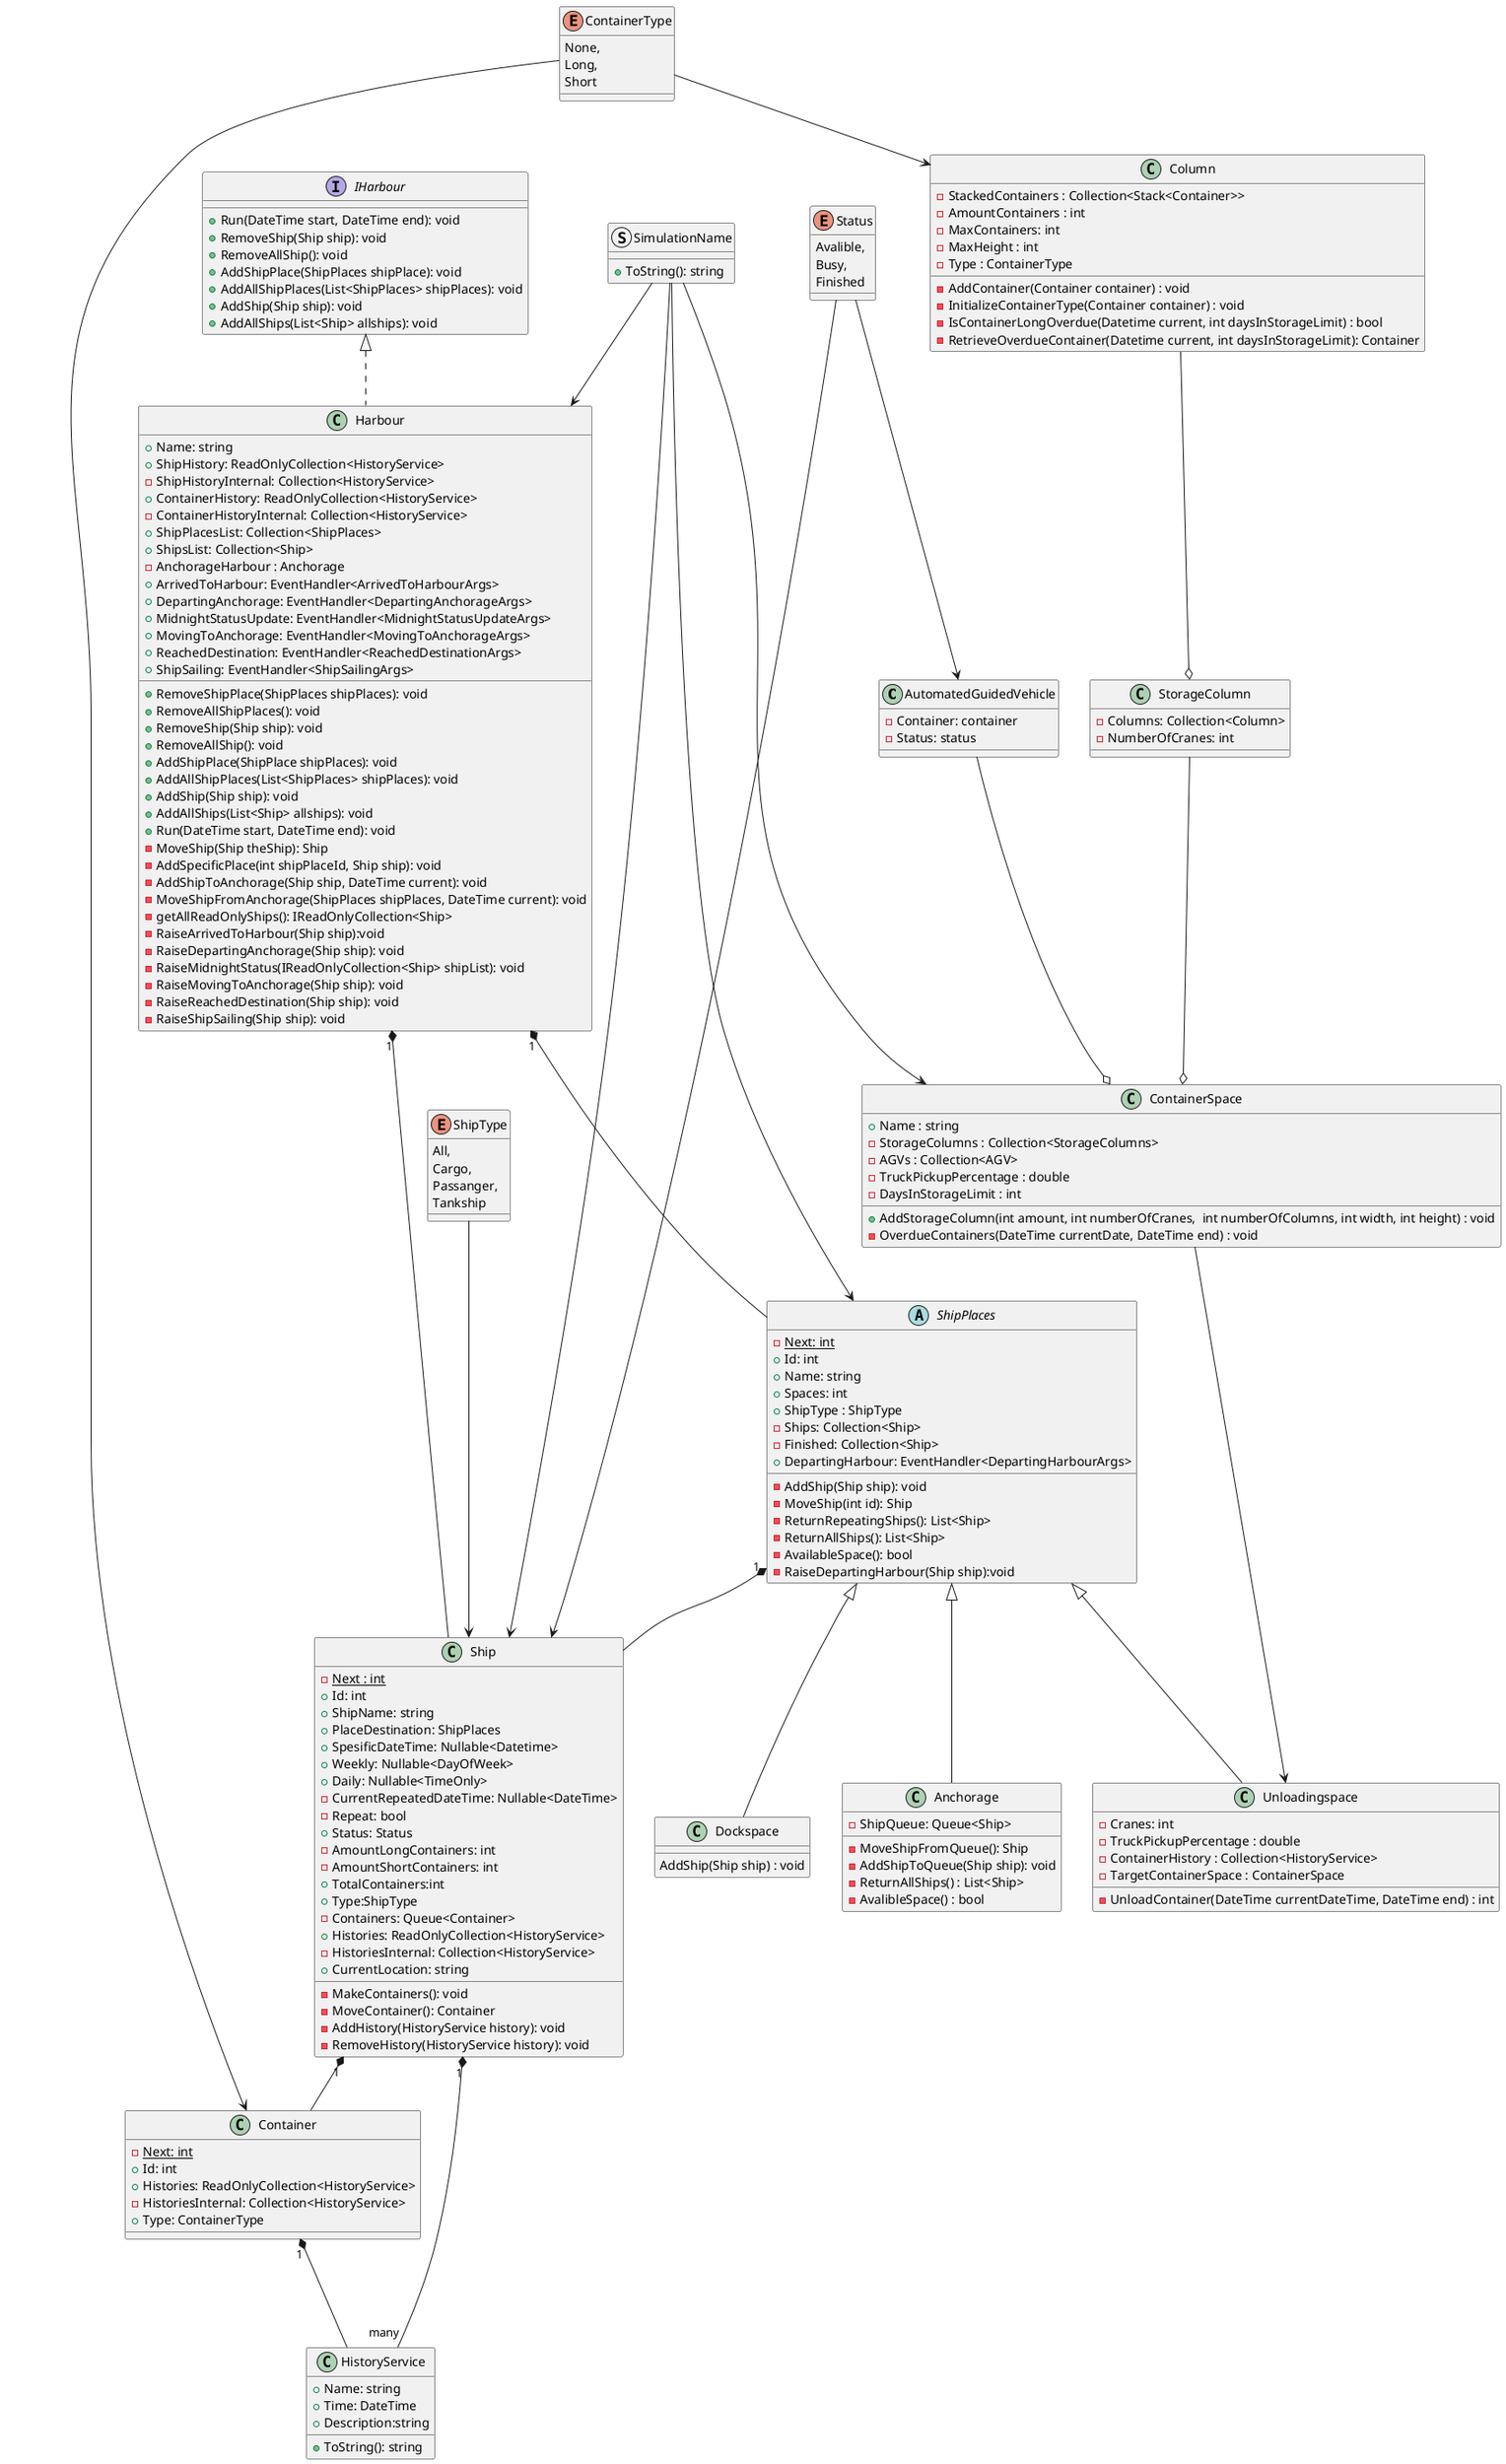 @startuml

class AutomatedGuidedVehicle {
    -Container: container
    -Status: status
}
class Anchorage extends ShipPlaces {
    -ShipQueue: Queue<Ship>
    -MoveShipFromQueue(): Ship
    -AddShipToQueue(Ship ship): void
    -ReturnAllShips() : List<Ship>
    -AvalibleSpace() : bool
}
class Column{
    -StackedContainers : Collection<Stack<Container>>
    -AmountContainers : int
    -MaxContainers: int
    -MaxHeight : int
    -Type : ContainerType

    -AddContainer(Container container) : void
    -InitializeContainerType(Container container) : void
    -IsContainerLongOverdue(Datetime current, int daysInStorageLimit) : bool
    -RetrieveOverdueContainer(Datetime current, int daysInStorageLimit): Container
}
class ContainerSpace {
    +Name : string
    -StorageColumns : Collection<StorageColumns>
    -AGVs : Collection<AGV>
    -TruckPickupPercentage : double
    -DaysInStorageLimit : int

    +AddStorageColumn(int amount, int numberOfCranes,  int numberOfColumns, int width, int height) : void
    -OverdueContainers(DateTime currentDate, DateTime end) : void
}
class Dockspace extends ShipPlaces {
    AddShip(Ship ship) : void
}
abstract class ShipPlaces {
    {static} -Next: int
    +Id: int
    +Name: string
    +Spaces: int
    +ShipType : ShipType
    -Ships: Collection<Ship>
    -Finished: Collection<Ship>
    +DepartingHarbour: EventHandler<DepartingHarbourArgs>

    -AddShip(Ship ship): void
    -MoveShip(int id): Ship
    -ReturnRepeatingShips(): List<Ship>
    -ReturnAllShips(): List<Ship>
    -AvailableSpace(): bool
    -RaiseDepartingHarbour(Ship ship):void
}

class StorageColumn{
    -Columns: Collection<Column>
    -NumberOfCranes: int
}
class Unloadingspace extends ShipPlaces {
    -Cranes: int
    -TruckPickupPercentage : double
    -ContainerHistory : Collection<HistoryService>
    -TargetContainerSpace : ContainerSpace

    -UnloadContainer(DateTime currentDateTime, DateTime end) : int
}
class Container {
    {static} - Next: int
    +Id: int
    +Histories: ReadOnlyCollection<HistoryService>
    -HistoriesInternal: Collection<HistoryService>
    +Type: ContainerType
}
class HistoryService {
    +Name: string
    +Time: DateTime
    +Description:string

    +ToString(): string
}

class Ship {
    {static} -Next : int
    +Id: int
    +ShipName: string
    +PlaceDestination: ShipPlaces
    +SpesificDateTime: Nullable<Datetime>
    +Weekly: Nullable<DayOfWeek>
    +Daily: Nullable<TimeOnly>
    -CurrentRepeatedDateTime: Nullable<DateTime>
    -Repeat: bool
    +Status: Status
    -AmountLongContainers: int
    -AmountShortContainers: int
    +TotalContainers:int
    +Type:ShipType
    -Containers: Queue<Container>
    +Histories: ReadOnlyCollection<HistoryService>
    -HistoriesInternal: Collection<HistoryService>
    +CurrentLocation: string

    -MakeContainers(): void
    -MoveContainer(): Container
    -AddHistory(HistoryService history): void
    -RemoveHistory(HistoryService history): void
}

class Harbour implements IHarbour {
    +Name: string
    +ShipHistory: ReadOnlyCollection<HistoryService>
    -ShipHistoryInternal: Collection<HistoryService>
    +ContainerHistory: ReadOnlyCollection<HistoryService>
    -ContainerHistoryInternal: Collection<HistoryService>
    +ShipPlacesList: Collection<ShipPlaces>
    +ShipsList: Collection<Ship>
    -AnchorageHarbour : Anchorage
    +ArrivedToHarbour: EventHandler<ArrivedToHarbourArgs>
    +DepartingAnchorage: EventHandler<DepartingAnchorageArgs>
    +MidnightStatusUpdate: EventHandler<MidnightStatusUpdateArgs>
    +MovingToAnchorage: EventHandler<MovingToAnchorageArgs>
    +ReachedDestination: EventHandler<ReachedDestinationArgs>
    +ShipSailing: EventHandler<ShipSailingArgs>

    +RemoveShipPlace(ShipPlaces shipPlaces): void
    +RemoveAllShipPlaces(): void
    +RemoveShip(Ship ship): void
    +RemoveAllShip(): void
    +AddShipPlace(ShipPlace shipPlaces): void
    +AddAllShipPlaces(List<ShipPlaces> shipPlaces): void
    +AddShip(Ship ship): void
    +AddAllShips(List<Ship> allships): void
    +Run(DateTime start, DateTime end): void
    -MoveShip(Ship theShip): Ship
    -AddSpecificPlace(int shipPlaceId, Ship ship): void
    -AddShipToAnchorage(Ship ship, DateTime current): void
    -MoveShipFromAnchorage(ShipPlaces shipPlaces, DateTime current): void
    -getAllReadOnlyShips(): IReadOnlyCollection<Ship>
    -RaiseArrivedToHarbour(Ship ship):void
    -RaiseDepartingAnchorage(Ship ship): void
    -RaiseMidnightStatus(IReadOnlyCollection<Ship> shipList): void
    -RaiseMovingToAnchorage(Ship ship): void
    -RaiseReachedDestination(Ship ship): void
    -RaiseShipSailing(Ship ship): void
}
interface IHarbour {
    +Run(DateTime start, DateTime end): void
    +RemoveShip(Ship ship): void
    +RemoveAllShip(): void
    +AddShipPlace(ShipPlaces shipPlace): void
    +AddAllShipPlaces(List<ShipPlaces> shipPlaces): void
    +AddShip(Ship ship): void
    +AddAllShips(List<Ship> allships): void
}
enum ContainerType{
    None,
    Long,
    Short
}

enum ShipType{
    All,
    Cargo,
    Passanger,
    Tankship
}

struct SimulationName{
    +ToString(): string
}

enum Status{
    Avalible,
    Busy,
    Finished
}

SimulationName --> Harbour
SimulationName --> Ship
SimulationName --> ShipPlaces
SimulationName --> ContainerSpace
ShipType ---> Ship
Harbour "1" *--- ShipPlaces
Harbour "1" *-- Ship
ShipPlaces "1" *-- Ship
Ship "1" *-- Container
Ship "1" *-- "many" HistoryService
Container "1" *--- HistoryService
ContainerSpace ---> Unloadingspace
AutomatedGuidedVehicle --o ContainerSpace
Column --o StorageColumn
StorageColumn --o ContainerSpace
ContainerType -----> Container
ContainerType -->Column
Status --> Ship
Status --> AutomatedGuidedVehicle









@enduml